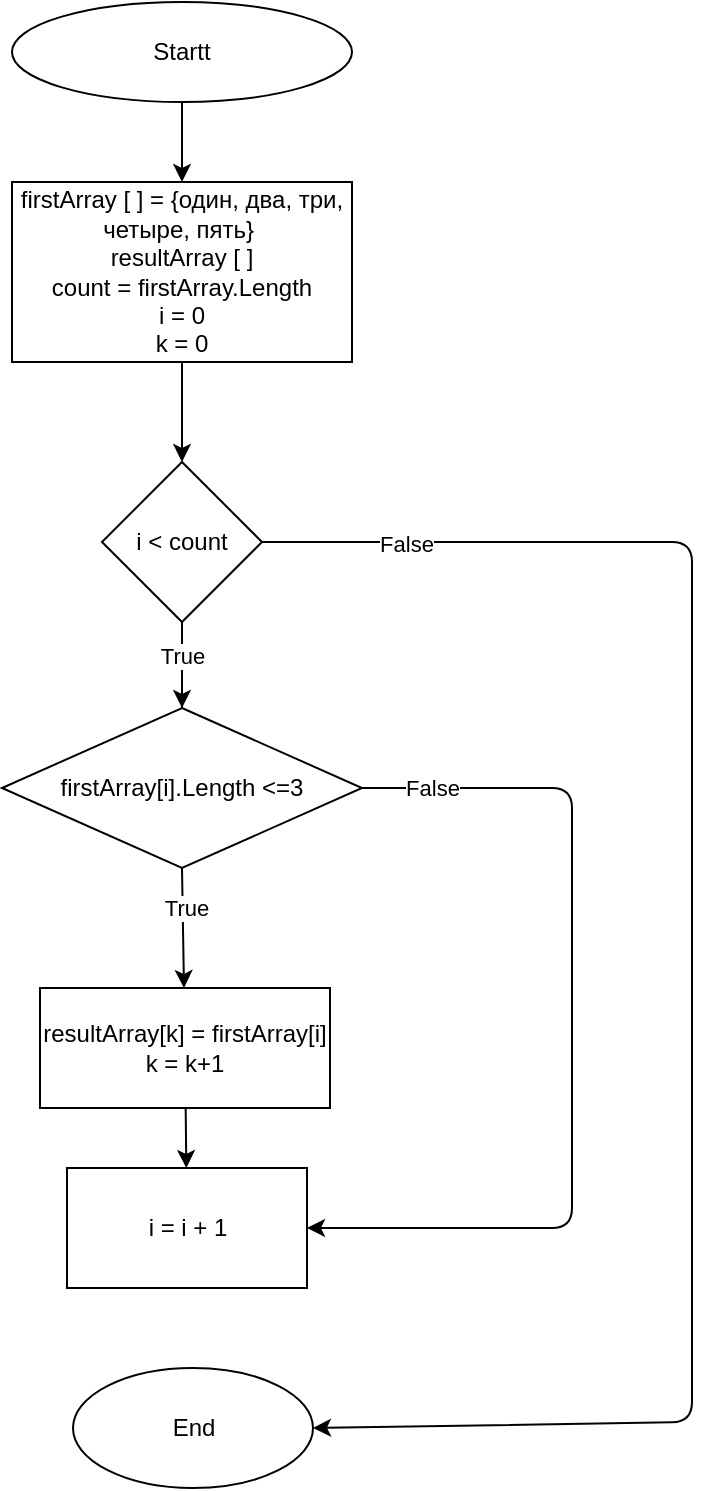 <mxfile>
    <diagram id="OZpmpP3-vq_nJIJ0hzg8" name="Страница 1">
        <mxGraphModel dx="598" dy="478" grid="1" gridSize="10" guides="1" tooltips="1" connect="1" arrows="1" fold="1" page="1" pageScale="1" pageWidth="827" pageHeight="1169" math="0" shadow="0">
            <root>
                <mxCell id="0"/>
                <mxCell id="1" parent="0"/>
                <mxCell id="4" value="" style="edgeStyle=none;html=1;" edge="1" parent="1" source="2" target="3">
                    <mxGeometry relative="1" as="geometry"/>
                </mxCell>
                <mxCell id="2" value="Startt" style="ellipse;whiteSpace=wrap;html=1;" vertex="1" parent="1">
                    <mxGeometry x="210" y="20" width="170" height="50" as="geometry"/>
                </mxCell>
                <mxCell id="6" value="" style="edgeStyle=none;html=1;" edge="1" parent="1" source="3" target="5">
                    <mxGeometry relative="1" as="geometry"/>
                </mxCell>
                <mxCell id="3" value="firstArray [ ] = {один, два, три, четыре, пять}&amp;nbsp;&lt;br&gt;resultArray [ ]&lt;br&gt;count = firstArray.Length&lt;br&gt;i = 0&lt;br&gt;k = 0" style="rounded=0;whiteSpace=wrap;html=1;" vertex="1" parent="1">
                    <mxGeometry x="210" y="110" width="170" height="90" as="geometry"/>
                </mxCell>
                <mxCell id="8" value="" style="edgeStyle=none;html=1;startArrow=none;" edge="1" parent="1" target="7">
                    <mxGeometry relative="1" as="geometry">
                        <mxPoint x="295" y="363" as="sourcePoint"/>
                    </mxGeometry>
                </mxCell>
                <mxCell id="21" style="edgeStyle=none;html=1;exitX=1;exitY=0.5;exitDx=0;exitDy=0;entryX=1;entryY=0.5;entryDx=0;entryDy=0;startArrow=none;" edge="1" parent="1" source="5" target="14">
                    <mxGeometry relative="1" as="geometry">
                        <mxPoint x="385" y="290" as="sourcePoint"/>
                        <Array as="points">
                            <mxPoint x="550" y="290"/>
                            <mxPoint x="550" y="730"/>
                        </Array>
                    </mxGeometry>
                </mxCell>
                <mxCell id="31" value="False" style="edgeLabel;html=1;align=center;verticalAlign=middle;resizable=0;points=[];" vertex="1" connectable="0" parent="21">
                    <mxGeometry x="-0.83" y="-1" relative="1" as="geometry">
                        <mxPoint as="offset"/>
                    </mxGeometry>
                </mxCell>
                <mxCell id="5" value="i &amp;lt; count" style="rhombus;whiteSpace=wrap;html=1;rounded=0;" vertex="1" parent="1">
                    <mxGeometry x="255" y="250" width="80" height="80" as="geometry"/>
                </mxCell>
                <mxCell id="13" value="" style="edgeStyle=none;html=1;startArrow=none;exitX=0.5;exitY=1;exitDx=0;exitDy=0;" edge="1" parent="1" source="7" target="9">
                    <mxGeometry relative="1" as="geometry">
                        <mxPoint x="295.583" y="493" as="sourcePoint"/>
                    </mxGeometry>
                </mxCell>
                <mxCell id="33" value="True" style="edgeLabel;html=1;align=center;verticalAlign=middle;resizable=0;points=[];" vertex="1" connectable="0" parent="13">
                    <mxGeometry x="-0.333" y="1" relative="1" as="geometry">
                        <mxPoint as="offset"/>
                    </mxGeometry>
                </mxCell>
                <mxCell id="7" value="firstArray[i].Length &amp;lt;=3" style="rhombus;whiteSpace=wrap;html=1;rounded=0;" vertex="1" parent="1">
                    <mxGeometry x="205" y="373" width="180" height="80" as="geometry"/>
                </mxCell>
                <mxCell id="11" value="" style="edgeStyle=none;html=1;" edge="1" parent="1" source="9" target="10">
                    <mxGeometry relative="1" as="geometry"/>
                </mxCell>
                <mxCell id="9" value="resultArray[k] = firstArray[i]&lt;br&gt;k = k+1" style="rounded=0;whiteSpace=wrap;html=1;" vertex="1" parent="1">
                    <mxGeometry x="224" y="513" width="145" height="60" as="geometry"/>
                </mxCell>
                <mxCell id="10" value="i = i + 1" style="rounded=0;whiteSpace=wrap;html=1;" vertex="1" parent="1">
                    <mxGeometry x="237.5" y="603" width="120" height="60" as="geometry"/>
                </mxCell>
                <mxCell id="14" value="End" style="ellipse;whiteSpace=wrap;html=1;rounded=0;" vertex="1" parent="1">
                    <mxGeometry x="240.5" y="703" width="120" height="60" as="geometry"/>
                </mxCell>
                <mxCell id="17" value="" style="edgeStyle=none;html=1;endArrow=none;entryX=0.5;entryY=0;entryDx=0;entryDy=0;" edge="1" parent="1" source="5" target="7">
                    <mxGeometry relative="1" as="geometry">
                        <mxPoint x="295" y="330" as="sourcePoint"/>
                        <mxPoint x="295" y="340" as="targetPoint"/>
                    </mxGeometry>
                </mxCell>
                <mxCell id="32" value="True" style="edgeLabel;html=1;align=center;verticalAlign=middle;resizable=0;points=[];" vertex="1" connectable="0" parent="17">
                    <mxGeometry x="-0.217" relative="1" as="geometry">
                        <mxPoint as="offset"/>
                    </mxGeometry>
                </mxCell>
                <mxCell id="20" value="" style="endArrow=classic;html=1;exitX=1;exitY=0.5;exitDx=0;exitDy=0;entryX=1;entryY=0.5;entryDx=0;entryDy=0;" edge="1" parent="1" source="7" target="10">
                    <mxGeometry width="50" height="50" relative="1" as="geometry">
                        <mxPoint x="385" y="343" as="sourcePoint"/>
                        <mxPoint x="500" y="513" as="targetPoint"/>
                        <Array as="points">
                            <mxPoint x="490" y="413"/>
                            <mxPoint x="490" y="633"/>
                        </Array>
                    </mxGeometry>
                </mxCell>
                <mxCell id="30" value="False" style="edgeLabel;html=1;align=center;verticalAlign=middle;resizable=0;points=[];" vertex="1" connectable="0" parent="20">
                    <mxGeometry x="-0.711" y="-3" relative="1" as="geometry">
                        <mxPoint x="-31" y="-3" as="offset"/>
                    </mxGeometry>
                </mxCell>
            </root>
        </mxGraphModel>
    </diagram>
</mxfile>